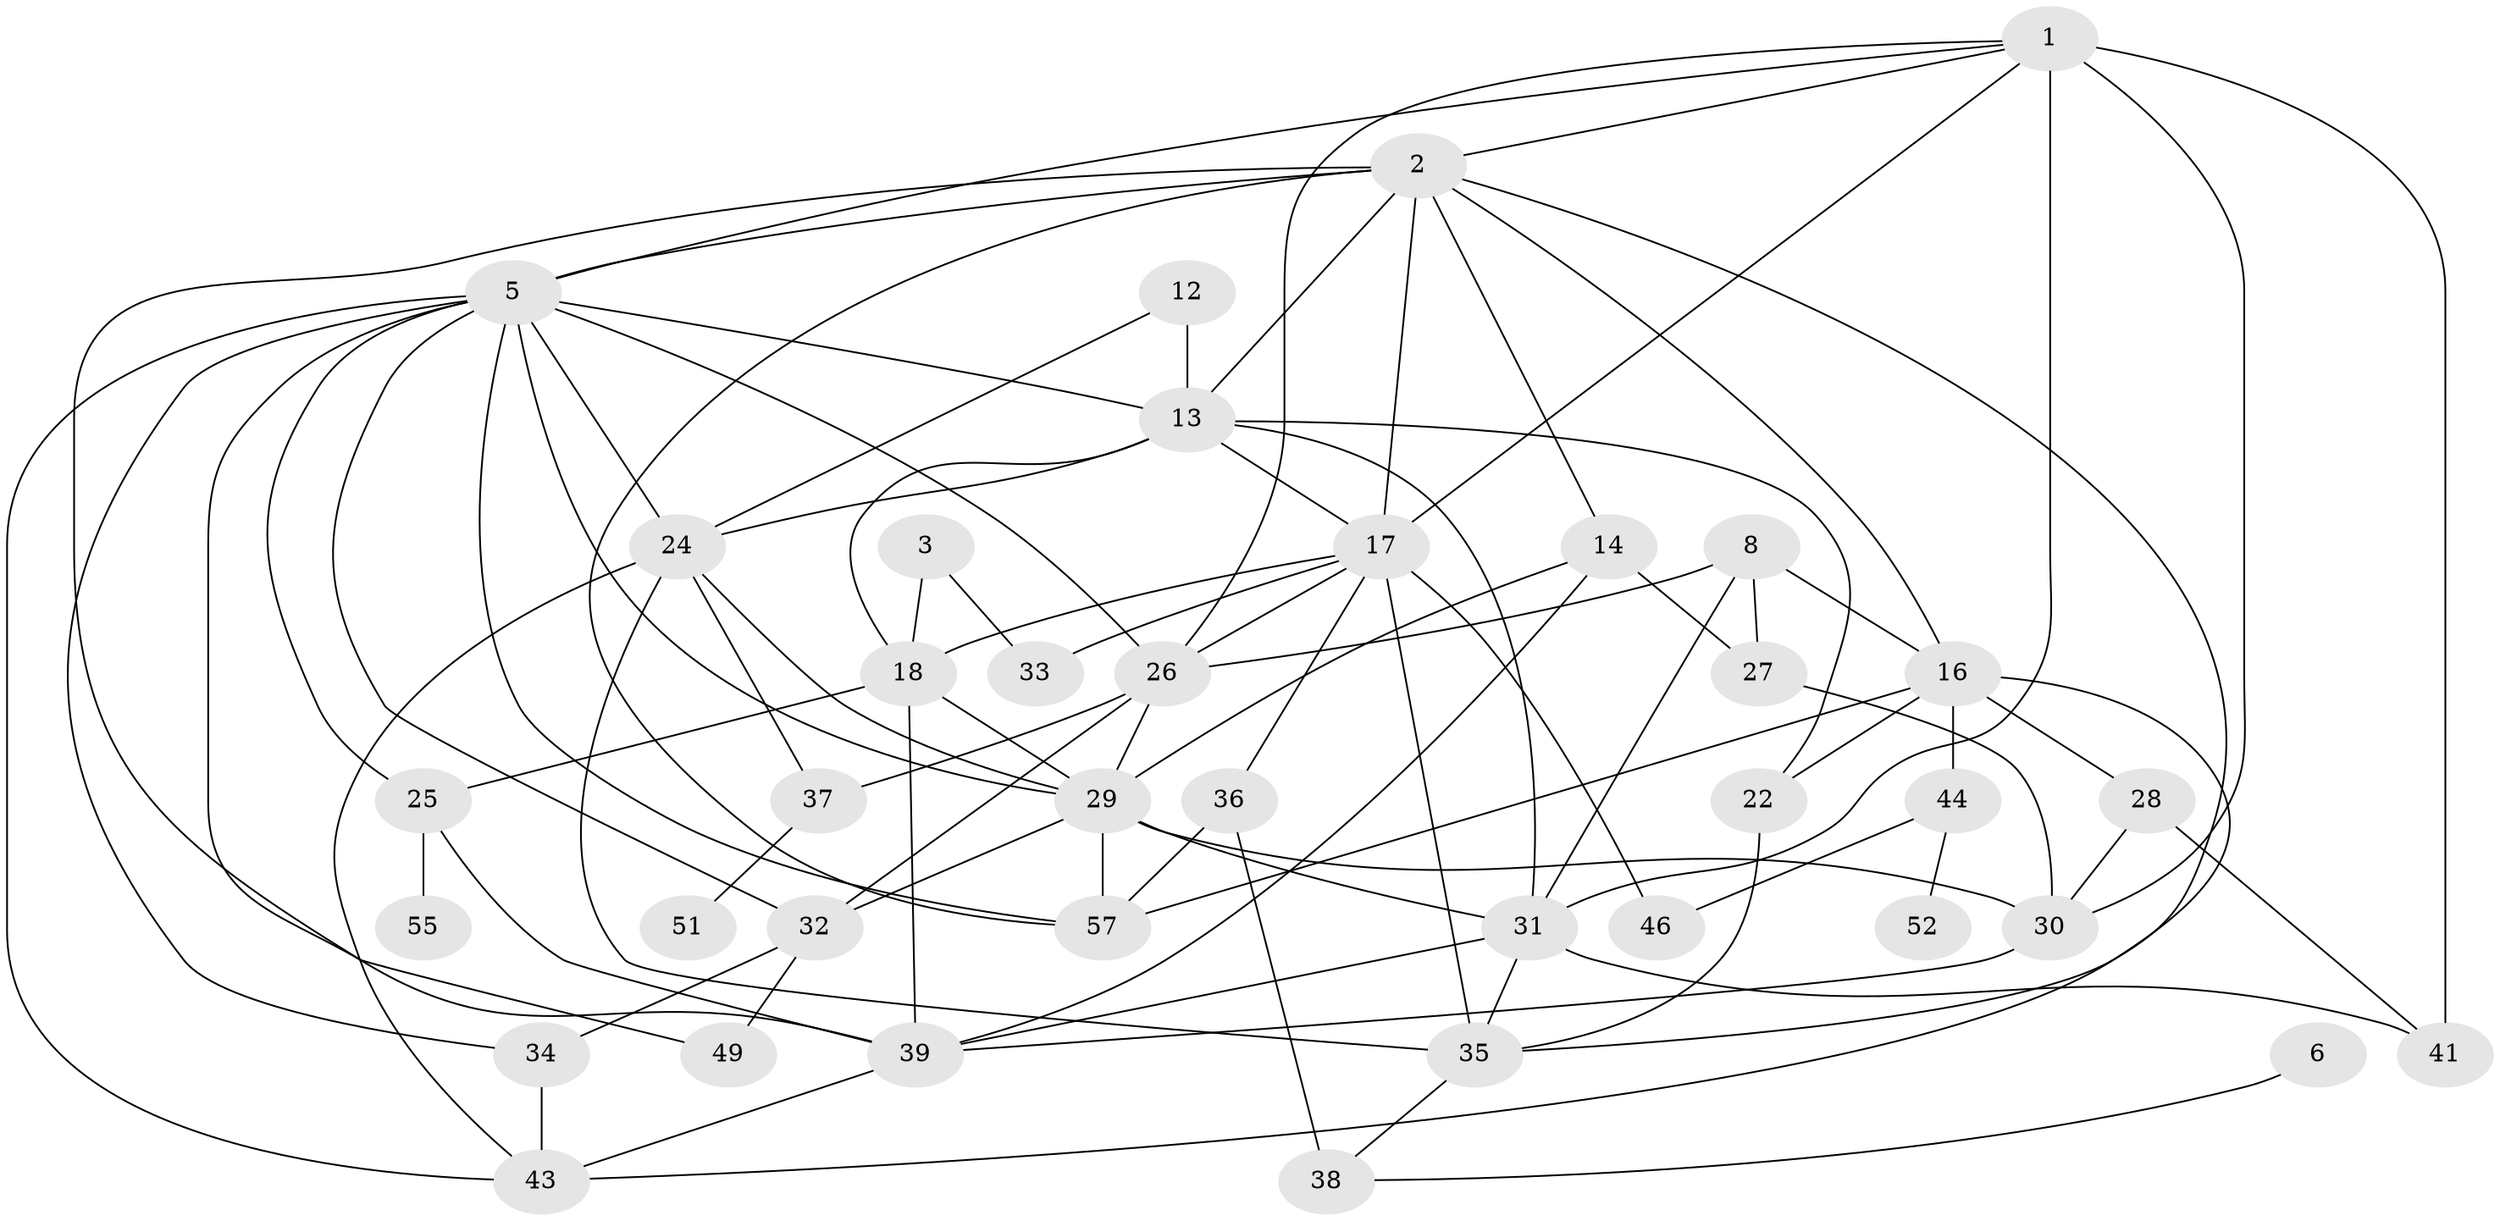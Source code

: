 // original degree distribution, {5: 0.09322033898305085, 3: 0.1864406779661017, 0: 0.1694915254237288, 4: 0.15254237288135594, 2: 0.19491525423728814, 1: 0.1271186440677966, 6: 0.0423728813559322, 8: 0.01694915254237288, 7: 0.01694915254237288}
// Generated by graph-tools (version 1.1) at 2025/33/03/09/25 02:33:39]
// undirected, 38 vertices, 87 edges
graph export_dot {
graph [start="1"]
  node [color=gray90,style=filled];
  1;
  2;
  3;
  5;
  6;
  8;
  12;
  13;
  14;
  16;
  17;
  18;
  22;
  24;
  25;
  26;
  27;
  28;
  29;
  30;
  31;
  32;
  33;
  34;
  35;
  36;
  37;
  38;
  39;
  41;
  43;
  44;
  46;
  49;
  51;
  52;
  55;
  57;
  1 -- 2 [weight=1.0];
  1 -- 5 [weight=1.0];
  1 -- 17 [weight=1.0];
  1 -- 26 [weight=1.0];
  1 -- 30 [weight=1.0];
  1 -- 31 [weight=4.0];
  1 -- 41 [weight=2.0];
  2 -- 5 [weight=1.0];
  2 -- 13 [weight=1.0];
  2 -- 14 [weight=2.0];
  2 -- 16 [weight=1.0];
  2 -- 17 [weight=1.0];
  2 -- 35 [weight=1.0];
  2 -- 39 [weight=2.0];
  2 -- 57 [weight=1.0];
  3 -- 18 [weight=1.0];
  3 -- 33 [weight=1.0];
  5 -- 13 [weight=1.0];
  5 -- 24 [weight=2.0];
  5 -- 25 [weight=1.0];
  5 -- 26 [weight=1.0];
  5 -- 29 [weight=1.0];
  5 -- 32 [weight=1.0];
  5 -- 34 [weight=1.0];
  5 -- 43 [weight=1.0];
  5 -- 49 [weight=1.0];
  5 -- 57 [weight=1.0];
  6 -- 38 [weight=1.0];
  8 -- 16 [weight=1.0];
  8 -- 26 [weight=1.0];
  8 -- 27 [weight=2.0];
  8 -- 31 [weight=1.0];
  12 -- 13 [weight=2.0];
  12 -- 24 [weight=1.0];
  13 -- 17 [weight=2.0];
  13 -- 18 [weight=1.0];
  13 -- 22 [weight=1.0];
  13 -- 24 [weight=1.0];
  13 -- 31 [weight=1.0];
  14 -- 27 [weight=1.0];
  14 -- 29 [weight=1.0];
  14 -- 39 [weight=1.0];
  16 -- 22 [weight=1.0];
  16 -- 28 [weight=1.0];
  16 -- 43 [weight=1.0];
  16 -- 44 [weight=1.0];
  16 -- 57 [weight=1.0];
  17 -- 18 [weight=1.0];
  17 -- 26 [weight=1.0];
  17 -- 33 [weight=1.0];
  17 -- 35 [weight=1.0];
  17 -- 36 [weight=2.0];
  17 -- 46 [weight=2.0];
  18 -- 25 [weight=1.0];
  18 -- 29 [weight=1.0];
  18 -- 39 [weight=1.0];
  22 -- 35 [weight=1.0];
  24 -- 29 [weight=1.0];
  24 -- 35 [weight=1.0];
  24 -- 37 [weight=1.0];
  24 -- 43 [weight=1.0];
  25 -- 39 [weight=1.0];
  25 -- 55 [weight=1.0];
  26 -- 29 [weight=3.0];
  26 -- 32 [weight=1.0];
  26 -- 37 [weight=1.0];
  27 -- 30 [weight=2.0];
  28 -- 30 [weight=1.0];
  28 -- 41 [weight=1.0];
  29 -- 30 [weight=1.0];
  29 -- 31 [weight=1.0];
  29 -- 32 [weight=1.0];
  29 -- 57 [weight=1.0];
  30 -- 39 [weight=1.0];
  31 -- 35 [weight=1.0];
  31 -- 39 [weight=2.0];
  31 -- 41 [weight=1.0];
  32 -- 34 [weight=1.0];
  32 -- 49 [weight=1.0];
  34 -- 43 [weight=1.0];
  35 -- 38 [weight=1.0];
  36 -- 38 [weight=3.0];
  36 -- 57 [weight=1.0];
  37 -- 51 [weight=1.0];
  39 -- 43 [weight=1.0];
  44 -- 46 [weight=1.0];
  44 -- 52 [weight=1.0];
}
